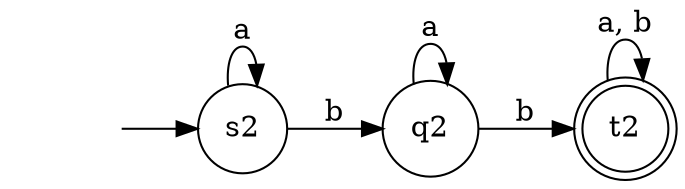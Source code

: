 digraph G2_12 {
    rankdir = "LR";
    node [shape = "none"]; "";
    node [shape = "doublecircle"]; t2;
    node [shape = "circle"];
    "" -> s2;
    s2 -> q2 [label = "b"];
    s2 -> s2 [label = "a"];
    q2 -> t2 [label = "b"];
    q2 -> q2 [label = "a"];
    t2 -> t2 [label = "a, b"];
}